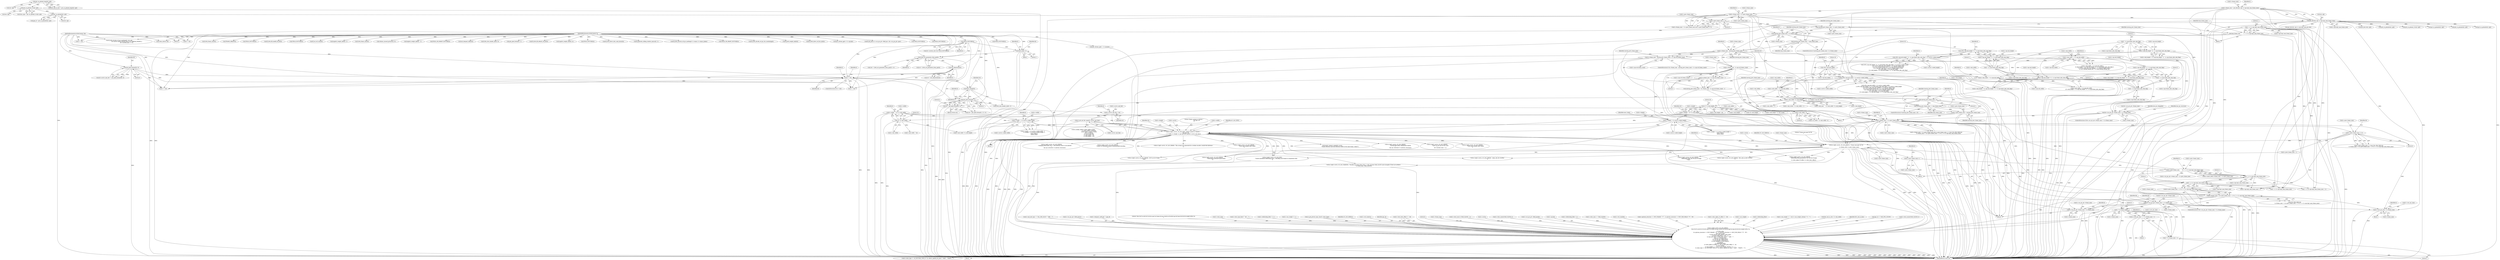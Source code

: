digraph "0_FFmpeg_29ffeef5e73b8f41ff3a3f2242d356759c66f91f@pointer" {
"1001763" [label="(Call,h0->cur_pic_ptr->frame_num != h->frame_num)"];
"1001349" [label="(Call,h0->cur_pic_ptr->frame_num != h->frame_num)"];
"1001240" [label="(Call,h->frame_num - h->sps.ref_frame_count)"];
"1001226" [label="(Call,h->frame_num - unwrap_prev_frame_num)"];
"1001216" [label="(Call,unwrap_prev_frame_num > h->frame_num)"];
"1001200" [label="(Call,unwrap_prev_frame_num = h->prev_frame_num)"];
"1001186" [label="(Call,h->frame_num != h->prev_frame_num)"];
"1000993" [label="(Call,h->frame_num = get_bits(&h->gb, h->sps.log2_max_frame_num))"];
"1000997" [label="(Call,get_bits(&h->gb, h->sps.log2_max_frame_num))"];
"1000300" [label="(Call,get_ue_golomb(&h->gb))"];
"1000230" [label="(Call,get_ue_golomb_31(&h->gb))"];
"1000168" [label="(Call,get_ue_golomb_long(&h->gb))"];
"1001193" [label="(Call,h->prev_frame_num >= 0)"];
"1001221" [label="(Call,unwrap_prev_frame_num -= max_frame_num)"];
"1001206" [label="(Call,max_frame_num         = 1 << h->sps.log2_max_frame_num)"];
"1001208" [label="(Call,1 << h->sps.log2_max_frame_num)"];
"1001225" [label="(Call,(h->frame_num - unwrap_prev_frame_num) > h->sps.ref_frame_count)"];
"1001451" [label="(Call,h->frame_num != h->prev_frame_num)"];
"1001500" [label="(Call,av_log(h->avctx, AV_LOG_DEBUG, \"Frame num gap %d %d\n\",\n                   h->frame_num, h->prev_frame_num))"];
"1000887" [label="(Call,av_log(h->avctx, AV_LOG_INFO, \"Reinit context to %dx%d, \"\n               \"pix_fmt: %s\n\", h->width, h->height, av_get_pix_fmt_name(h->avctx->pix_fmt)))"];
"1000715" [label="(Call,h->width  = 16 * h->mb_width)"];
"1000719" [label="(Call,16 * h->mb_width)"];
"1000699" [label="(Call,h->mb_width * 4)"];
"1000679" [label="(Call,h->mb_width * h->mb_height)"];
"1000649" [label="(Call,h->mb_width  = h->sps.mb_width)"];
"1000610" [label="(Call,h->mb_width  != h->sps.mb_width)"];
"1000398" [label="(Call,h->mb_width  != h->sps.mb_width)"];
"1000541" [label="(Call,16*h->sps.mb_width)"];
"1000658" [label="(Call,h->mb_height = h->sps.mb_height * (2 - h->sps.frame_mbs_only_flag))"];
"1000662" [label="(Call,h->sps.mb_height * (2 - h->sps.frame_mbs_only_flag))"];
"1000623" [label="(Call,h->sps.mb_height * (2 - h->sps.frame_mbs_only_flag))"];
"1000557" [label="(Call,h->sps.mb_height * (2 - h->sps.frame_mbs_only_flag))"];
"1000412" [label="(Call,h->sps.mb_height * (2 - h->sps.frame_mbs_only_flag))"];
"1000418" [label="(Call,2 - h->sps.frame_mbs_only_flag)"];
"1000563" [label="(Call,2 - h->sps.frame_mbs_only_flag)"];
"1000629" [label="(Call,2 - h->sps.frame_mbs_only_flag)"];
"1000668" [label="(Call,2 - h->sps.frame_mbs_only_flag)"];
"1000827" [label="(Call,h->width  != h->avctx->coded_width)"];
"1000540" [label="(Call,16*h->sps.mb_width != h->avctx->coded_width)"];
"1000837" [label="(Call,h->height != h->avctx->coded_height)"];
"1000724" [label="(Call,h->height = 16 * h->mb_height)"];
"1000728" [label="(Call,16 * h->mb_height)"];
"1000554" [label="(Call,16*h->sps.mb_height * (2 - h->sps.frame_mbs_only_flag) != h->avctx->coded_height)"];
"1000555" [label="(Call,16*h->sps.mb_height * (2 - h->sps.frame_mbs_only_flag))"];
"1000899" [label="(Call,av_get_pix_fmt_name(h->avctx->pix_fmt))"];
"1000880" [label="(Call,h->avctx->pix_fmt = ret)"];
"1000872" [label="(Call,ret = get_pixel_format(h, 1))"];
"1000874" [label="(Call,get_pixel_format(h, 1))"];
"1000868" [label="(Call,flush_change(h))"];
"1000851" [label="(Call,h != h0)"];
"1000735" [label="(Call,init_dimensions(h))"];
"1000495" [label="(Call,h264_set_parameter_from_sps(h))"];
"1000186" [label="(Call,field_end(h, 1))"];
"1000183" [label="(Call,FIELD_PICTURE(h))"];
"1000125" [label="(MethodParameterIn,H264Context *h)"];
"1000643" [label="(Call,get_pixel_format(h0, 0))"];
"1000126" [label="(MethodParameterIn,H264Context *h0)"];
"1001469" [label="(Call,h->frame_num != (h->prev_frame_num + 1) % (1 << h->sps.log2_max_frame_num))"];
"1001473" [label="(Call,(h->prev_frame_num + 1) % (1 << h->sps.log2_max_frame_num))"];
"1001459" [label="(Call,h->prev_frame_num >= 0)"];
"1001479" [label="(Call,1 << h->sps.log2_max_frame_num)"];
"1001556" [label="(Call,1 << h->sps.log2_max_frame_num)"];
"1001257" [label="(Call,h->prev_frame_num = unwrap_prev_frame_num)"];
"1001254" [label="(Call,unwrap_prev_frame_num += max_frame_num)"];
"1001251" [label="(Call,unwrap_prev_frame_num < 0)"];
"1001237" [label="(Call,unwrap_prev_frame_num = (h->frame_num - h->sps.ref_frame_count) - 1)"];
"1001239" [label="(Call,(h->frame_num - h->sps.ref_frame_count) - 1)"];
"1001552" [label="(Call,h->prev_frame_num        %= 1 << h->sps.log2_max_frame_num)"];
"1001548" [label="(Call,h->prev_frame_num++)"];
"1001964" [label="(Call,h->cur_pic_ptr->frame_num = h->frame_num)"];
"1002072" [label="(Call,h->curr_pic_num = h->frame_num)"];
"1002097" [label="(Call,2 * h->frame_num)"];
"1002092" [label="(Call,h->curr_pic_num = 2 * h->frame_num + 1)"];
"1002096" [label="(Call,2 * h->frame_num + 1)"];
"1003314" [label="(Call,av_log(h->avctx, AV_LOG_DEBUG,\n               \"slice:%d %s mb:%d %c%s%s pps:%u frame:%d poc:%d/%d ref:%d/%d qp:%d loop:%d:%d:%d weight:%d%s %s\n\",\n               h->slice_num,\n               (h->picture_structure == PICT_FRAME ? \"F\" : h->picture_structure == PICT_TOP_FIELD ? \"T\" : \"B\"),\n               first_mb_in_slice,\n               av_get_picture_type_char(h->slice_type),\n               h->slice_type_fixed ? \" fix\" : \"\",\n               h->nal_unit_type == NAL_IDR_SLICE ? \" IDR\" : \"\",\n               pps_id, h->frame_num,\n               h->cur_pic_ptr->field_poc[0],\n               h->cur_pic_ptr->field_poc[1],\n               h->ref_count[0], h->ref_count[1],\n               h->qscale,\n               h->deblocking_filter,\n               h->slice_alpha_c0_offset / 2 - 26, h->slice_beta_offset / 2 - 26,\n               h->use_weight,\n               h->use_weight == 1 && h->use_weight_chroma ? \"c\" : \"\",\n               h->slice_type == AV_PICTURE_TYPE_B ? (h->direct_spatial_mv_pred ? \"SPAT\" : \"TEMP\") : \"\"))"];
"1001677" [label="(Call,h->mb_width  * 16)"];
"1000997" [label="(Call,get_bits(&h->gb, h->sps.log2_max_frame_num))"];
"1000827" [label="(Call,h->width  != h->avctx->coded_width)"];
"1002411" [label="(Call,ff_h264_decode_ref_pic_marking(h0, &h->gb,\n                                             !(h->avctx->active_thread_type & FF_THREAD_FRAME) ||\n                                             h0->current_slice == 0))"];
"1000900" [label="(Call,h->avctx->pix_fmt)"];
"1000660" [label="(Identifier,h)"];
"1000554" [label="(Call,16*h->sps.mb_height * (2 - h->sps.frame_mbs_only_flag) != h->avctx->coded_height)"];
"1000725" [label="(Call,h->height)"];
"1001769" [label="(Call,h->frame_num)"];
"1000929" [label="(Call,h != h0)"];
"1001451" [label="(Call,h->frame_num != h->prev_frame_num)"];
"1001385" [label="(Identifier,last_pic_structure)"];
"1001241" [label="(Call,h->frame_num)"];
"1002968" [label="(Call,h->slice_num&(MAX_SLICES-1))"];
"1001210" [label="(Call,h->sps.log2_max_frame_num)"];
"1000851" [label="(Call,h != h0)"];
"1000831" [label="(Call,h->avctx->coded_width)"];
"1002092" [label="(Call,h->curr_pic_num = 2 * h->frame_num + 1)"];
"1001249" [label="(Literal,1)"];
"1000408" [label="(Call,h->mb_height != h->sps.mb_height * (2 - h->sps.frame_mbs_only_flag))"];
"1000729" [label="(Literal,16)"];
"1003349" [label="(Call,h->nal_unit_type == NAL_IDR_SLICE ? \" IDR\" : \"\")"];
"1000169" [label="(Call,&h->gb)"];
"1003368" [label="(Call,h->cur_pic_ptr->field_poc[1])"];
"1000191" [label="(Identifier,h0)"];
"1000579" [label="(Identifier,h)"];
"1002072" [label="(Call,h->curr_pic_num = h->frame_num)"];
"1001259" [label="(Identifier,h)"];
"1001548" [label="(Call,h->prev_frame_num++)"];
"1000572" [label="(Identifier,h)"];
"1001257" [label="(Call,h->prev_frame_num = unwrap_prev_frame_num)"];
"1001700" [label="(Call,h->short_ref[0]->frame_num = h->prev_frame_num)"];
"1000887" [label="(Call,av_log(h->avctx, AV_LOG_INFO, \"Reinit context to %dx%d, \"\n               \"pix_fmt: %s\n\", h->width, h->height, av_get_pix_fmt_name(h->avctx->pix_fmt)))"];
"1000619" [label="(Call,h->mb_height != h->sps.mb_height * (2 - h->sps.frame_mbs_only_flag))"];
"1000184" [label="(Identifier,h)"];
"1001350" [label="(Call,h0->cur_pic_ptr->frame_num)"];
"1000570" [label="(Call,h->avctx->coded_height)"];
"1000719" [label="(Call,16 * h->mb_width)"];
"1001209" [label="(Literal,1)"];
"1000540" [label="(Call,16*h->sps.mb_width != h->avctx->coded_width)"];
"1000881" [label="(Call,h->avctx->pix_fmt)"];
"1000857" [label="(Identifier,h)"];
"1000187" [label="(Identifier,h)"];
"1000899" [label="(Call,av_get_pix_fmt_name(h->avctx->pix_fmt))"];
"1001809" [label="(Call,FIELD_PICTURE(h))"];
"1000611" [label="(Call,h->mb_width)"];
"1001194" [label="(Call,h->prev_frame_num)"];
"1000679" [label="(Call,h->mb_width * h->mb_height)"];
"1000869" [label="(Identifier,h)"];
"1000496" [label="(Identifier,h)"];
"1001540" [label="(Call,h264_frame_start(h))"];
"1000877" [label="(Literal,0)"];
"1002984" [label="(Call,av_log(h->avctx, AV_LOG_WARNING, \"Possibly too many slices (%d >= %d), increase MAX_SLICES and recompile if there are artifacts\n\", h->slice_num, MAX_SLICES))"];
"1001236" [label="(Block,)"];
"1001976" [label="(Identifier,h)"];
"1001762" [label="(ControlStructure,if (h0->cur_pic_ptr->frame_num != h->frame_num))"];
"1001256" [label="(Identifier,max_frame_num)"];
"1000550" [label="(Identifier,h)"];
"1002446" [label="(Call,FRAME_MBAFF(h))"];
"1001459" [label="(Call,h->prev_frame_num >= 0)"];
"1001195" [label="(Identifier,h)"];
"1000188" [label="(Literal,1)"];
"1001202" [label="(Call,h->prev_frame_num)"];
"1000700" [label="(Call,h->mb_width)"];
"1002502" [label="(Call,get_ue_golomb_31(&h->gb))"];
"1002538" [label="(Call,get_se_golomb(&h->gb))"];
"1001258" [label="(Call,h->prev_frame_num)"];
"1001253" [label="(Literal,0)"];
"1000418" [label="(Call,2 - h->sps.frame_mbs_only_flag)"];
"1001062" [label="(Call,av_log(h->avctx, AV_LOG_ERROR, \"This stream was generated by a broken encoder, invalid 8x8 inference\n\"))"];
"1000543" [label="(Call,h->sps.mb_width)"];
"1000541" [label="(Call,16*h->sps.mb_width)"];
"1000675" [label="(Call,h->mb_num    = h->mb_width * h->mb_height)"];
"1000980" [label="(Call,h->dequant_coeff_pps != pps_id)"];
"1000837" [label="(Call,h->height != h->avctx->coded_height)"];
"1002512" [label="(Call,av_log(h->avctx, AV_LOG_ERROR, \"cabac_init_idc overflow\n\"))"];
"1002093" [label="(Call,h->curr_pic_num)"];
"1000420" [label="(Call,h->sps.frame_mbs_only_flag)"];
"1001814" [label="(Call,FIELD_PICTURE(h))"];
"1000699" [label="(Call,h->mb_width * 4)"];
"1000868" [label="(Call,flush_change(h))"];
"1000557" [label="(Call,h->sps.mb_height * (2 - h->sps.frame_mbs_only_flag))"];
"1000735" [label="(Call,init_dimensions(h))"];
"1002076" [label="(Call,h->frame_num)"];
"1000680" [label="(Call,h->mb_width)"];
"1000836" [label="(Call,h->height != h->avctx->coded_height  ||\n         must_reinit ||\n         needs_reinit)"];
"1000889" [label="(Identifier,h)"];
"1000908" [label="(Identifier,ret)"];
"1001923" [label="(Call,clone_slice(h, h0))"];
"1002844" [label="(Call,h != h0)"];
"1002105" [label="(Identifier,h)"];
"1000650" [label="(Call,h->mb_width)"];
"1002449" [label="(Call,ff_h264_fill_mbaff_ref_list(h))"];
"1001226" [label="(Call,h->frame_num - unwrap_prev_frame_num)"];
"1000629" [label="(Call,2 - h->sps.frame_mbs_only_flag)"];
"1001486" [label="(Block,)"];
"1001758" [label="(Call,FIELD_PICTURE(h))"];
"1000495" [label="(Call,h264_set_parameter_from_sps(h))"];
"1001469" [label="(Call,h->frame_num != (h->prev_frame_num + 1) % (1 << h->sps.log2_max_frame_num))"];
"1000847" [label="(Identifier,must_reinit)"];
"1001208" [label="(Call,1 << h->sps.log2_max_frame_num)"];
"1002195" [label="(Call,get_se_golomb(&h->gb))"];
"1000695" [label="(Call,h->b_stride = h->mb_width * 4)"];
"1000542" [label="(Literal,16)"];
"1001452" [label="(Call,h->frame_num)"];
"1000662" [label="(Call,h->sps.mb_height * (2 - h->sps.frame_mbs_only_flag))"];
"1002255" [label="(Call,ff_set_ref_count(h))"];
"1000850" [label="(ControlStructure,if (h != h0))"];
"1001563" [label="(Call,h->cur_pic_ptr->frame_num = h->prev_frame_num)"];
"1001763" [label="(Call,h0->cur_pic_ptr->frame_num != h->frame_num)"];
"1001222" [label="(Identifier,unwrap_prev_frame_num)"];
"1001261" [label="(Identifier,unwrap_prev_frame_num)"];
"1002658" [label="(Call,av_log(h->avctx, AV_LOG_ERROR,\n                   \"deblocking_filter_idc %u out of range\n\", tmp))"];
"1002102" [label="(Literal,1)"];
"1000683" [label="(Call,h->mb_height)"];
"1001777" [label="(Identifier,h0)"];
"1002091" [label="(Block,)"];
"1000301" [label="(Call,&h->gb)"];
"1000398" [label="(Call,h->mb_width  != h->sps.mb_width)"];
"1001231" [label="(Call,h->sps.ref_frame_count)"];
"1003319" [label="(Literal,\"slice:%d %s mb:%d %c%s%s pps:%u frame:%d poc:%d/%d ref:%d/%d qp:%d loop:%d:%d:%d weight:%d%s %s\n\")"];
"1001252" [label="(Identifier,unwrap_prev_frame_num)"];
"1002469" [label="(Call,implicit_weight_table(h, 1))"];
"1000397" [label="(Call,h->mb_width  != h->sps.mb_width ||\n            h->mb_height != h->sps.mb_height * (2 - h->sps.frame_mbs_only_flag) ||\n            h->avctx->bits_per_raw_sample != h->sps.bit_depth_luma ||\n            h->cur_chroma_format_idc != h->sps.chroma_format_idc)"];
"1001558" [label="(Call,h->sps.log2_max_frame_num)"];
"1001458" [label="(Call,h->prev_frame_num >= 0 && !h0->first_field &&\n               h->frame_num != (h->prev_frame_num + 1) % (1 << h->sps.log2_max_frame_num))"];
"1001501" [label="(Call,h->avctx)"];
"1000878" [label="(Return,return ret;)"];
"1000914" [label="(Call,av_log(h->avctx, AV_LOG_ERROR,\n                   \"h264_slice_header_init() failed\n\"))"];
"1000852" [label="(Identifier,h)"];
"1002122" [label="(Call,get_ue_golomb(&h->gb))"];
"1001481" [label="(Call,h->sps.log2_max_frame_num)"];
"1001250" [label="(ControlStructure,if (unwrap_prev_frame_num < 0))"];
"1000402" [label="(Call,h->sps.mb_width)"];
"1000668" [label="(Call,2 - h->sps.frame_mbs_only_flag)"];
"1000399" [label="(Call,h->mb_width)"];
"1000230" [label="(Call,get_ue_golomb_31(&h->gb))"];
"1001185" [label="(Call,h->frame_num != h->prev_frame_num && h->prev_frame_num >= 0)"];
"1001227" [label="(Call,h->frame_num)"];
"1001504" [label="(Identifier,AV_LOG_DEBUG)"];
"1000623" [label="(Call,h->sps.mb_height * (2 - h->sps.frame_mbs_only_flag))"];
"1003320" [label="(Call,h->slice_num)"];
"1000643" [label="(Call,get_pixel_format(h0, 0))"];
"1001432" [label="(Call,avpriv_request_sample(h->avctx,\n                                              \"Found reference and non-reference fields in the same frame, which\"))"];
"1000896" [label="(Call,h->height)"];
"1003343" [label="(Call,h->slice_type_fixed ? \" fix\" : \"\")"];
"1001473" [label="(Call,(h->prev_frame_num + 1) % (1 << h->sps.log2_max_frame_num))"];
"1000888" [label="(Call,h->avctx)"];
"1001822" [label="(Call,h264_frame_start(h))"];
"1001233" [label="(Identifier,h)"];
"1001244" [label="(Call,h->sps.ref_frame_count)"];
"1001461" [label="(Identifier,h)"];
"1000730" [label="(Call,h->mb_height)"];
"1001237" [label="(Call,unwrap_prev_frame_num = (h->frame_num - h->sps.ref_frame_count) - 1)"];
"1000728" [label="(Call,16 * h->mb_height)"];
"1000734" [label="(Identifier,ret)"];
"1001835" [label="(Call,release_unused_pictures(h, 0))"];
"1000166" [label="(Call,first_mb_in_slice = get_ue_golomb_long(&h->gb))"];
"1001200" [label="(Call,unwrap_prev_frame_num = h->prev_frame_num)"];
"1001198" [label="(Block,)"];
"1002794" [label="(Call,h->deblocking_filter == 1)"];
"1002369" [label="(Call,implicit_weight_table(h, -1))"];
"1000186" [label="(Call,field_end(h, 1))"];
"1001978" [label="(Call,h->mb_width * h->mb_height)"];
"1003410" [label="(Call,h->use_weight == 1)"];
"1000715" [label="(Call,h->width  = 16 * h->mb_width)"];
"1001455" [label="(Call,h->prev_frame_num)"];
"1000563" [label="(Call,2 - h->sps.frame_mbs_only_flag)"];
"1001557" [label="(Literal,1)"];
"1000994" [label="(Call,h->frame_num)"];
"1001505" [label="(Literal,\"Frame num gap %d %d\n\")"];
"1000828" [label="(Call,h->width)"];
"1000419" [label="(Literal,2)"];
"1001965" [label="(Call,h->cur_pic_ptr->frame_num)"];
"1003339" [label="(Call,av_get_picture_type_char(h->slice_type))"];
"1000564" [label="(Literal,2)"];
"1000183" [label="(Call,FIELD_PICTURE(h))"];
"1002096" [label="(Call,2 * h->frame_num + 1)"];
"1000720" [label="(Literal,16)"];
"1001255" [label="(Identifier,unwrap_prev_frame_num)"];
"1000849" [label="(Block,)"];
"1000690" [label="(Call,h->mb_width + 1)"];
"1000621" [label="(Identifier,h)"];
"1001251" [label="(Call,unwrap_prev_frame_num < 0)"];
"1000492" [label="(Call,(ret = h264_set_parameter_from_sps(h)) < 0)"];
"1003318" [label="(Identifier,AV_LOG_DEBUG)"];
"1002109" [label="(Call,h->sps.log2_max_frame_num + 1)"];
"1002036" [label="(Call,FIELD_OR_MBAFF_PICTURE(h))"];
"1000873" [label="(Identifier,ret)"];
"1000663" [label="(Call,h->sps.mb_height)"];
"1000624" [label="(Call,h->sps.mb_height)"];
"1001506" [label="(Call,h->frame_num)"];
"1001221" [label="(Call,unwrap_prev_frame_num -= max_frame_num)"];
"1000991" [label="(Call,init_dequant_tables(h))"];
"1001240" [label="(Call,h->frame_num - h->sps.ref_frame_count)"];
"1000962" [label="(Call,h264_slice_header_init(h, 0))"];
"1002073" [label="(Call,h->curr_pic_num)"];
"1000876" [label="(Literal,1)"];
"1001467" [label="(Identifier,h0)"];
"1003380" [label="(Call,h->ref_count[1])"];
"1003435" [label="(MethodReturn,static int)"];
"1001850" [label="(Call,i<h->mb_height)"];
"1000724" [label="(Call,h->height = 16 * h->mb_height)"];
"1001355" [label="(Call,h->frame_num)"];
"1002590" [label="(Call,get_chroma_qp(h, 1, h->qscale))"];
"1001479" [label="(Call,1 << h->sps.log2_max_frame_num)"];
"1000653" [label="(Call,h->sps.mb_width)"];
"1000631" [label="(Call,h->sps.frame_mbs_only_flag)"];
"1001516" [label="(Identifier,h)"];
"1003357" [label="(Identifier,pps_id)"];
"1000127" [label="(Block,)"];
"1000413" [label="(Call,h->sps.mb_height)"];
"1000670" [label="(Call,h->sps.frame_mbs_only_flag)"];
"1001362" [label="(Identifier,last_pic_droppable)"];
"1000539" [label="(Call,16*h->sps.mb_width != h->avctx->coded_width\n                     || 16*h->sps.mb_height * (2 - h->sps.frame_mbs_only_flag) != h->avctx->coded_height\n                     || h->avctx->bits_per_raw_sample != h->sps.bit_depth_luma\n                     || h->cur_chroma_format_idc != h->sps.chroma_format_idc\n                     || av_cmp_q(h->sps.sar, h->avctx->sample_aspect_ratio)\n                     || h->mb_width  != h->sps.mb_width\n                     || h->mb_height != h->sps.mb_height * (2 - h->sps.frame_mbs_only_flag))"];
"1003398" [label="(Call,h->slice_beta_offset / 2 - 26)"];
"1000736" [label="(Identifier,h)"];
"1000892" [label="(Literal,\"Reinit context to %dx%d, \"\n               \"pix_fmt: %s\n\")"];
"1001216" [label="(Call,unwrap_prev_frame_num > h->frame_num)"];
"1000945" [label="(Call,get_pixel_format(h, 1))"];
"1003434" [label="(Literal,0)"];
"1001201" [label="(Identifier,unwrap_prev_frame_num)"];
"1000677" [label="(Identifier,h)"];
"1002097" [label="(Call,2 * h->frame_num)"];
"1000669" [label="(Literal,2)"];
"1001450" [label="(Call,h->frame_num != h->prev_frame_num && h->prev_frame_num >= 0 && !h0->first_field &&\n               h->frame_num != (h->prev_frame_num + 1) % (1 << h->sps.log2_max_frame_num))"];
"1000886" [label="(Identifier,ret)"];
"1001207" [label="(Identifier,max_frame_num)"];
"1000893" [label="(Call,h->width)"];
"1001474" [label="(Call,h->prev_frame_num + 1)"];
"1001800" [label="(Identifier,h0)"];
"1003358" [label="(Call,h->frame_num)"];
"1003313" [label="(Block,)"];
"1000644" [label="(Identifier,h0)"];
"1001225" [label="(Call,(h->frame_num - unwrap_prev_frame_num) > h->sps.ref_frame_count)"];
"1002558" [label="(Call,av_log(h->avctx, AV_LOG_ERROR, \"QP %u out of range\n\", tmp))"];
"1001764" [label="(Call,h0->cur_pic_ptr->frame_num)"];
"1000185" [label="(Block,)"];
"1001009" [label="(Identifier,h)"];
"1000880" [label="(Call,h->avctx->pix_fmt = ret)"];
"1001552" [label="(Call,h->prev_frame_num        %= 1 << h->sps.log2_max_frame_num)"];
"1001348" [label="(ControlStructure,if (h0->cur_pic_ptr->frame_num != h->frame_num))"];
"1001470" [label="(Call,h->frame_num)"];
"1003013" [label="(Call,h->slice_num & (MAX_SLICES - 1))"];
"1000872" [label="(Call,ret = get_pixel_format(h, 1))"];
"1001553" [label="(Call,h->prev_frame_num)"];
"1001254" [label="(Call,unwrap_prev_frame_num += max_frame_num)"];
"1000231" [label="(Call,&h->gb)"];
"1000228" [label="(Call,slice_type = get_ue_golomb_31(&h->gb))"];
"1002292" [label="(Call,ff_h264_fill_default_ref_list(h))"];
"1003315" [label="(Call,h->avctx)"];
"1002071" [label="(Block,)"];
"1002951" [label="(Call,h->slice_num&(MAX_SLICES-1))"];
"1000410" [label="(Identifier,h)"];
"1000556" [label="(Literal,16)"];
"1001186" [label="(Call,h->frame_num != h->prev_frame_num)"];
"1001402" [label="(Call,av_log(h->avctx, AV_LOG_ERROR,\n                               \"Invalid field mode combination %d/%d\n\",\n                               last_pic_structure, h->picture_structure))"];
"1002466" [label="(Call,implicit_weight_table(h, 0))"];
"1000853" [label="(Identifier,h0)"];
"1003314" [label="(Call,av_log(h->avctx, AV_LOG_DEBUG,\n               \"slice:%d %s mb:%d %c%s%s pps:%u frame:%d poc:%d/%d ref:%d/%d qp:%d loop:%d:%d:%d weight:%d%s %s\n\",\n               h->slice_num,\n               (h->picture_structure == PICT_FRAME ? \"F\" : h->picture_structure == PICT_TOP_FIELD ? \"T\" : \"B\"),\n               first_mb_in_slice,\n               av_get_picture_type_char(h->slice_type),\n               h->slice_type_fixed ? \" fix\" : \"\",\n               h->nal_unit_type == NAL_IDR_SLICE ? \" IDR\" : \"\",\n               pps_id, h->frame_num,\n               h->cur_pic_ptr->field_poc[0],\n               h->cur_pic_ptr->field_poc[1],\n               h->ref_count[0], h->ref_count[1],\n               h->qscale,\n               h->deblocking_filter,\n               h->slice_alpha_c0_offset / 2 - 26, h->slice_beta_offset / 2 - 26,\n               h->use_weight,\n               h->use_weight == 1 && h->use_weight_chroma ? \"c\" : \"\",\n               h->slice_type == AV_PICTURE_TYPE_B ? (h->direct_spatial_mv_pred ? \"SPAT\" : \"TEMP\") : \"\"))"];
"1000645" [label="(Literal,0)"];
"1000891" [label="(Identifier,AV_LOG_INFO)"];
"1003361" [label="(Call,h->cur_pic_ptr->field_poc[0])"];
"1003385" [label="(Call,h->qscale)"];
"1002814" [label="(Call,h->deblocking_filter = 2)"];
"1001228" [label="(Identifier,h)"];
"1002978" [label="(Call,h->slice_num >= MAX_SLICES)"];
"1001839" [label="(Call,FIELD_PICTURE(h))"];
"1001218" [label="(Call,h->frame_num)"];
"1000565" [label="(Call,h->sps.frame_mbs_only_flag)"];
"1003420" [label="(Call,h->slice_type == AV_PICTURE_TYPE_B ? (h->direct_spatial_mv_pred ? \"SPAT\" : \"TEMP\") : \"\")"];
"1001349" [label="(Call,h0->cur_pic_ptr->frame_num != h->frame_num)"];
"1003375" [label="(Call,h->ref_count[0])"];
"1000649" [label="(Call,h->mb_width  = h->sps.mb_width)"];
"1000874" [label="(Call,get_pixel_format(h, 1))"];
"1000558" [label="(Call,h->sps.mb_height)"];
"1002848" [label="(Call,av_log(h->avctx, AV_LOG_ERROR,\n                       \"Deblocking switched inside frame.\n\"))"];
"1002483" [label="(Call,ff_h264_direct_dist_scale_factor(h))"];
"1000998" [label="(Call,&h->gb)"];
"1000610" [label="(Call,h->mb_width  != h->sps.mb_width)"];
"1001464" [label="(Call,!h0->first_field &&\n               h->frame_num != (h->prev_frame_num + 1) % (1 << h->sps.log2_max_frame_num))"];
"1001217" [label="(Identifier,unwrap_prev_frame_num)"];
"1003323" [label="(Call,h->picture_structure == PICT_FRAME ? \"F\" : h->picture_structure == PICT_TOP_FIELD ? \"T\" : \"B\")"];
"1000871" [label="(Call,(ret = get_pixel_format(h, 1)) < 0)"];
"1000609" [label="(Call,h->mb_width  != h->sps.mb_width\n                     || h->mb_height != h->sps.mb_height * (2 - h->sps.frame_mbs_only_flag))"];
"1000875" [label="(Identifier,h)"];
"1001592" [label="(Call,ff_generate_sliding_window_mmcos(h, 1))"];
"1001611" [label="(Call,ff_h264_execute_ref_pic_marking(h, h->mmco, h->mmco_index))"];
"1001896" [label="(Call,h->mb_height * h->mb_stride)"];
"1000125" [label="(MethodParameterIn,H264Context *h)"];
"1000179" [label="(Call,h0->current_slice && FIELD_PICTURE(h))"];
"1000659" [label="(Call,h->mb_height)"];
"1001990" [label="(Call,FIELD_OR_MBAFF_PICTURE(h))"];
"1000298" [label="(Call,pps_id = get_ue_golomb(&h->gb))"];
"1002303" [label="(Call,ff_h264_decode_ref_pic_list_reordering(h))"];
"1001238" [label="(Identifier,unwrap_prev_frame_num)"];
"1001190" [label="(Call,h->prev_frame_num)"];
"1000977" [label="(Call,h == h0)"];
"1001193" [label="(Call,h->prev_frame_num >= 0)"];
"1000841" [label="(Call,h->avctx->coded_height)"];
"1000993" [label="(Call,h->frame_num = get_bits(&h->gb, h->sps.log2_max_frame_num))"];
"1000614" [label="(Call,h->sps.mb_width)"];
"1001480" [label="(Literal,1)"];
"1001970" [label="(Call,h->frame_num)"];
"1000637" [label="(Call,h0->avctx->pix_fmt != get_pixel_format(h0, 0))"];
"1003391" [label="(Call,h->slice_alpha_c0_offset / 2 - 26)"];
"1001169" [label="(Call,av_log(h->avctx, AV_LOG_ERROR,\n                   \"unset cur_pic_ptr on %d. slice\n\",\n                   h0->current_slice + 1))"];
"1001463" [label="(Literal,0)"];
"1002001" [label="(Call,av_log(h->avctx, AV_LOG_ERROR, \"first_mb_in_slice overflow\n\"))"];
"1002832" [label="(Call,av_log(h->avctx, AV_LOG_INFO,\n                       \"Cannot parallelize deblocking type 1, decoding such frames in sequential order\n\"))"];
"1001554" [label="(Identifier,h)"];
"1001223" [label="(Identifier,max_frame_num)"];
"1001002" [label="(Call,h->sps.log2_max_frame_num)"];
"1001206" [label="(Call,max_frame_num         = 1 << h->sps.log2_max_frame_num)"];
"1001549" [label="(Call,h->prev_frame_num)"];
"1000493" [label="(Call,ret = h264_set_parameter_from_sps(h))"];
"1002351" [label="(Call,ff_pred_weight_table(h))"];
"1000967" [label="(Call,av_log(h->avctx, AV_LOG_ERROR,\n                   \"h264_slice_header_init() failed\n\"))"];
"1001500" [label="(Call,av_log(h->avctx, AV_LOG_DEBUG, \"Frame num gap %d %d\n\",\n                   h->frame_num, h->prev_frame_num))"];
"1001917" [label="(Call,h != h0)"];
"1002485" [label="(Call,ff_h264_direct_ref_list_init(h))"];
"1000909" [label="(Call,h264_slice_header_init(h, 1))"];
"1000658" [label="(Call,h->mb_height = h->sps.mb_height * (2 - h->sps.frame_mbs_only_flag))"];
"1000630" [label="(Literal,2)"];
"1001140" [label="(Call,av_log(h->avctx, AV_LOG_ERROR,\n                   \"Changing field mode (%d -> %d) between slices is not allowed\n\",\n                   last_pic_structure, h->picture_structure))"];
"1002099" [label="(Call,h->frame_num)"];
"1002723" [label="(Call,av_log(h->avctx, AV_LOG_ERROR,\n                       \"deblocking filter parameters %d %d out of range\n\",\n                       h->slice_alpha_c0_offset, h->slice_beta_offset))"];
"1000826" [label="(Call,h->width  != h->avctx->coded_width   ||\n         h->height != h->avctx->coded_height  ||\n         must_reinit ||\n         needs_reinit)"];
"1003405" [label="(Call,h->use_weight)"];
"1001964" [label="(Call,h->cur_pic_ptr->frame_num = h->frame_num)"];
"1002578" [label="(Call,get_chroma_qp(h, 0, h->qscale))"];
"1000686" [label="(Call,h->mb_stride = h->mb_width + 1)"];
"1001264" [label="(Identifier,h0)"];
"1000839" [label="(Identifier,h)"];
"1000716" [label="(Call,h->width)"];
"1003388" [label="(Call,h->deblocking_filter)"];
"1000412" [label="(Call,h->sps.mb_height * (2 - h->sps.frame_mbs_only_flag))"];
"1001239" [label="(Call,(h->frame_num - h->sps.ref_frame_count) - 1)"];
"1001509" [label="(Call,h->prev_frame_num)"];
"1003408" [label="(Call,h->use_weight == 1 && h->use_weight_chroma ? \"c\" : \"\")"];
"1001197" [label="(Literal,0)"];
"1002140" [label="(Call,get_bits(&h->gb, h->sps.log2_max_poc_lsb))"];
"1001556" [label="(Call,1 << h->sps.log2_max_frame_num)"];
"1000733" [label="(Call,ret = init_dimensions(h))"];
"1000300" [label="(Call,get_ue_golomb(&h->gb))"];
"1000548" [label="(Call,h->avctx->coded_width)"];
"1001073" [label="(Call,get_bits1(&h->gb))"];
"1002083" [label="(Call,1 << h->sps.log2_max_frame_num)"];
"1001215" [label="(ControlStructure,if (unwrap_prev_frame_num > h->frame_num))"];
"1000721" [label="(Call,h->mb_width)"];
"1002225" [label="(Call,ff_init_poc(h, h->cur_pic_ptr->field_poc, &h->cur_pic_ptr->poc))"];
"1001741" [label="(Call,FIELD_PICTURE(h))"];
"1000555" [label="(Call,16*h->sps.mb_height * (2 - h->sps.frame_mbs_only_flag))"];
"1000553" [label="(Call,16*h->sps.mb_height * (2 - h->sps.frame_mbs_only_flag) != h->avctx->coded_height\n                     || h->avctx->bits_per_raw_sample != h->sps.bit_depth_luma\n                     || h->cur_chroma_format_idc != h->sps.chroma_format_idc\n                     || av_cmp_q(h->sps.sar, h->avctx->sample_aspect_ratio)\n                     || h->mb_width  != h->sps.mb_width\n                     || h->mb_height != h->sps.mb_height * (2 - h->sps.frame_mbs_only_flag))"];
"1001641" [label="(Call,av_image_copy(h->short_ref[0]->f.data,\n                                  h->short_ref[0]->f.linesize,\n                                  (const uint8_t **)prev->f.data,\n                                  prev->f.linesize,\n                                  h->avctx->pix_fmt,\n                                  h->mb_width  * 16,\n                                  h->mb_height * 16))"];
"1000838" [label="(Call,h->height)"];
"1001319" [label="(Call,FIELD_PICTURE(h))"];
"1002107" [label="(Call,1 << (h->sps.log2_max_frame_num + 1))"];
"1001460" [label="(Call,h->prev_frame_num)"];
"1002081" [label="(Identifier,h)"];
"1000933" [label="(Call,av_log(h->avctx, AV_LOG_ERROR,\n                   \"Cannot (re-)initialize context during parallel decoding.\n\"))"];
"1000703" [label="(Literal,4)"];
"1001187" [label="(Call,h->frame_num)"];
"1001682" [label="(Call,h->mb_height * 16)"];
"1002248" [label="(Call,get_ue_golomb(&h->gb))"];
"1001224" [label="(ControlStructure,if ((h->frame_num - unwrap_prev_frame_num) > h->sps.ref_frame_count))"];
"1001566" [label="(Identifier,h)"];
"1002031" [label="(Call,first_mb_in_slice / h->mb_width)"];
"1001230" [label="(Identifier,unwrap_prev_frame_num)"];
"1000126" [label="(MethodParameterIn,H264Context *h0)"];
"1000168" [label="(Call,get_ue_golomb_long(&h->gb))"];
"1003338" [label="(Identifier,first_mb_in_slice)"];
"1000726" [label="(Identifier,h)"];
"1000306" [label="(Call,pps_id >= MAX_PPS_COUNT)"];
"1002098" [label="(Literal,2)"];
"1001763" -> "1001762"  [label="AST: "];
"1001763" -> "1001769"  [label="CFG: "];
"1001764" -> "1001763"  [label="AST: "];
"1001769" -> "1001763"  [label="AST: "];
"1001777" -> "1001763"  [label="CFG: "];
"1001800" -> "1001763"  [label="CFG: "];
"1001763" -> "1003435"  [label="DDG: "];
"1001763" -> "1003435"  [label="DDG: "];
"1001763" -> "1003435"  [label="DDG: "];
"1001349" -> "1001763"  [label="DDG: "];
"1001451" -> "1001763"  [label="DDG: "];
"1001469" -> "1001763"  [label="DDG: "];
"1001763" -> "1001964"  [label="DDG: "];
"1001763" -> "1002072"  [label="DDG: "];
"1001763" -> "1002097"  [label="DDG: "];
"1001763" -> "1003314"  [label="DDG: "];
"1001349" -> "1001348"  [label="AST: "];
"1001349" -> "1001355"  [label="CFG: "];
"1001350" -> "1001349"  [label="AST: "];
"1001355" -> "1001349"  [label="AST: "];
"1001362" -> "1001349"  [label="CFG: "];
"1001385" -> "1001349"  [label="CFG: "];
"1001349" -> "1003435"  [label="DDG: "];
"1001349" -> "1003435"  [label="DDG: "];
"1001349" -> "1003435"  [label="DDG: "];
"1001240" -> "1001349"  [label="DDG: "];
"1001226" -> "1001349"  [label="DDG: "];
"1001186" -> "1001349"  [label="DDG: "];
"1001349" -> "1001451"  [label="DDG: "];
"1001240" -> "1001239"  [label="AST: "];
"1001240" -> "1001244"  [label="CFG: "];
"1001241" -> "1001240"  [label="AST: "];
"1001244" -> "1001240"  [label="AST: "];
"1001249" -> "1001240"  [label="CFG: "];
"1001240" -> "1003435"  [label="DDG: "];
"1001240" -> "1001239"  [label="DDG: "];
"1001240" -> "1001239"  [label="DDG: "];
"1001226" -> "1001240"  [label="DDG: "];
"1001225" -> "1001240"  [label="DDG: "];
"1001240" -> "1001451"  [label="DDG: "];
"1001226" -> "1001225"  [label="AST: "];
"1001226" -> "1001230"  [label="CFG: "];
"1001227" -> "1001226"  [label="AST: "];
"1001230" -> "1001226"  [label="AST: "];
"1001233" -> "1001226"  [label="CFG: "];
"1001226" -> "1003435"  [label="DDG: "];
"1001226" -> "1001225"  [label="DDG: "];
"1001226" -> "1001225"  [label="DDG: "];
"1001216" -> "1001226"  [label="DDG: "];
"1001216" -> "1001226"  [label="DDG: "];
"1001221" -> "1001226"  [label="DDG: "];
"1001226" -> "1001451"  [label="DDG: "];
"1001216" -> "1001215"  [label="AST: "];
"1001216" -> "1001218"  [label="CFG: "];
"1001217" -> "1001216"  [label="AST: "];
"1001218" -> "1001216"  [label="AST: "];
"1001222" -> "1001216"  [label="CFG: "];
"1001228" -> "1001216"  [label="CFG: "];
"1001216" -> "1003435"  [label="DDG: "];
"1001200" -> "1001216"  [label="DDG: "];
"1001186" -> "1001216"  [label="DDG: "];
"1001216" -> "1001221"  [label="DDG: "];
"1001200" -> "1001198"  [label="AST: "];
"1001200" -> "1001202"  [label="CFG: "];
"1001201" -> "1001200"  [label="AST: "];
"1001202" -> "1001200"  [label="AST: "];
"1001207" -> "1001200"  [label="CFG: "];
"1001200" -> "1003435"  [label="DDG: "];
"1001186" -> "1001200"  [label="DDG: "];
"1001193" -> "1001200"  [label="DDG: "];
"1001186" -> "1001185"  [label="AST: "];
"1001186" -> "1001190"  [label="CFG: "];
"1001187" -> "1001186"  [label="AST: "];
"1001190" -> "1001186"  [label="AST: "];
"1001195" -> "1001186"  [label="CFG: "];
"1001185" -> "1001186"  [label="CFG: "];
"1001186" -> "1003435"  [label="DDG: "];
"1001186" -> "1001185"  [label="DDG: "];
"1001186" -> "1001185"  [label="DDG: "];
"1000993" -> "1001186"  [label="DDG: "];
"1001186" -> "1001193"  [label="DDG: "];
"1001186" -> "1001451"  [label="DDG: "];
"1001186" -> "1001451"  [label="DDG: "];
"1000993" -> "1000127"  [label="AST: "];
"1000993" -> "1000997"  [label="CFG: "];
"1000994" -> "1000993"  [label="AST: "];
"1000997" -> "1000993"  [label="AST: "];
"1001009" -> "1000993"  [label="CFG: "];
"1000993" -> "1003435"  [label="DDG: "];
"1000993" -> "1003435"  [label="DDG: "];
"1000997" -> "1000993"  [label="DDG: "];
"1000997" -> "1000993"  [label="DDG: "];
"1000993" -> "1001964"  [label="DDG: "];
"1000993" -> "1002072"  [label="DDG: "];
"1000993" -> "1002097"  [label="DDG: "];
"1000993" -> "1003314"  [label="DDG: "];
"1000997" -> "1001002"  [label="CFG: "];
"1000998" -> "1000997"  [label="AST: "];
"1001002" -> "1000997"  [label="AST: "];
"1000997" -> "1003435"  [label="DDG: "];
"1000997" -> "1003435"  [label="DDG: "];
"1000300" -> "1000997"  [label="DDG: "];
"1000997" -> "1001073"  [label="DDG: "];
"1000997" -> "1001208"  [label="DDG: "];
"1000997" -> "1001479"  [label="DDG: "];
"1000997" -> "1001556"  [label="DDG: "];
"1000997" -> "1002083"  [label="DDG: "];
"1000997" -> "1002107"  [label="DDG: "];
"1000997" -> "1002109"  [label="DDG: "];
"1000997" -> "1002122"  [label="DDG: "];
"1000997" -> "1002140"  [label="DDG: "];
"1000997" -> "1002195"  [label="DDG: "];
"1000997" -> "1002248"  [label="DDG: "];
"1000997" -> "1002411"  [label="DDG: "];
"1000997" -> "1002502"  [label="DDG: "];
"1000997" -> "1002538"  [label="DDG: "];
"1000300" -> "1000298"  [label="AST: "];
"1000300" -> "1000301"  [label="CFG: "];
"1000301" -> "1000300"  [label="AST: "];
"1000298" -> "1000300"  [label="CFG: "];
"1000300" -> "1003435"  [label="DDG: "];
"1000300" -> "1000298"  [label="DDG: "];
"1000230" -> "1000300"  [label="DDG: "];
"1000230" -> "1000228"  [label="AST: "];
"1000230" -> "1000231"  [label="CFG: "];
"1000231" -> "1000230"  [label="AST: "];
"1000228" -> "1000230"  [label="CFG: "];
"1000230" -> "1003435"  [label="DDG: "];
"1000230" -> "1000228"  [label="DDG: "];
"1000168" -> "1000230"  [label="DDG: "];
"1000168" -> "1000166"  [label="AST: "];
"1000168" -> "1000169"  [label="CFG: "];
"1000169" -> "1000168"  [label="AST: "];
"1000166" -> "1000168"  [label="CFG: "];
"1000168" -> "1000166"  [label="DDG: "];
"1001193" -> "1001185"  [label="AST: "];
"1001193" -> "1001197"  [label="CFG: "];
"1001194" -> "1001193"  [label="AST: "];
"1001197" -> "1001193"  [label="AST: "];
"1001185" -> "1001193"  [label="CFG: "];
"1001193" -> "1003435"  [label="DDG: "];
"1001193" -> "1001185"  [label="DDG: "];
"1001193" -> "1001185"  [label="DDG: "];
"1001193" -> "1001451"  [label="DDG: "];
"1001221" -> "1001215"  [label="AST: "];
"1001221" -> "1001223"  [label="CFG: "];
"1001222" -> "1001221"  [label="AST: "];
"1001223" -> "1001221"  [label="AST: "];
"1001228" -> "1001221"  [label="CFG: "];
"1001221" -> "1003435"  [label="DDG: "];
"1001206" -> "1001221"  [label="DDG: "];
"1001206" -> "1001198"  [label="AST: "];
"1001206" -> "1001208"  [label="CFG: "];
"1001207" -> "1001206"  [label="AST: "];
"1001208" -> "1001206"  [label="AST: "];
"1001217" -> "1001206"  [label="CFG: "];
"1001206" -> "1003435"  [label="DDG: "];
"1001206" -> "1003435"  [label="DDG: "];
"1001208" -> "1001206"  [label="DDG: "];
"1001208" -> "1001206"  [label="DDG: "];
"1001206" -> "1001254"  [label="DDG: "];
"1001208" -> "1001210"  [label="CFG: "];
"1001209" -> "1001208"  [label="AST: "];
"1001210" -> "1001208"  [label="AST: "];
"1001208" -> "1003435"  [label="DDG: "];
"1001208" -> "1001479"  [label="DDG: "];
"1001208" -> "1001556"  [label="DDG: "];
"1001208" -> "1002083"  [label="DDG: "];
"1001208" -> "1002107"  [label="DDG: "];
"1001208" -> "1002109"  [label="DDG: "];
"1001225" -> "1001224"  [label="AST: "];
"1001225" -> "1001231"  [label="CFG: "];
"1001231" -> "1001225"  [label="AST: "];
"1001238" -> "1001225"  [label="CFG: "];
"1001264" -> "1001225"  [label="CFG: "];
"1001225" -> "1003435"  [label="DDG: "];
"1001225" -> "1003435"  [label="DDG: "];
"1001225" -> "1003435"  [label="DDG: "];
"1001451" -> "1001450"  [label="AST: "];
"1001451" -> "1001455"  [label="CFG: "];
"1001452" -> "1001451"  [label="AST: "];
"1001455" -> "1001451"  [label="AST: "];
"1001461" -> "1001451"  [label="CFG: "];
"1001450" -> "1001451"  [label="CFG: "];
"1001451" -> "1003435"  [label="DDG: "];
"1001451" -> "1003435"  [label="DDG: "];
"1001451" -> "1001450"  [label="DDG: "];
"1001451" -> "1001450"  [label="DDG: "];
"1001500" -> "1001451"  [label="DDG: "];
"1001257" -> "1001451"  [label="DDG: "];
"1001552" -> "1001451"  [label="DDG: "];
"1001451" -> "1001459"  [label="DDG: "];
"1001451" -> "1001469"  [label="DDG: "];
"1001451" -> "1001500"  [label="DDG: "];
"1001451" -> "1001500"  [label="DDG: "];
"1001451" -> "1001964"  [label="DDG: "];
"1001451" -> "1002072"  [label="DDG: "];
"1001451" -> "1002097"  [label="DDG: "];
"1001451" -> "1003314"  [label="DDG: "];
"1001500" -> "1001486"  [label="AST: "];
"1001500" -> "1001509"  [label="CFG: "];
"1001501" -> "1001500"  [label="AST: "];
"1001504" -> "1001500"  [label="AST: "];
"1001505" -> "1001500"  [label="AST: "];
"1001506" -> "1001500"  [label="AST: "];
"1001509" -> "1001500"  [label="AST: "];
"1001516" -> "1001500"  [label="CFG: "];
"1001500" -> "1003435"  [label="DDG: "];
"1001500" -> "1003435"  [label="DDG: "];
"1001500" -> "1003435"  [label="DDG: "];
"1001500" -> "1003435"  [label="DDG: "];
"1001500" -> "1003435"  [label="DDG: "];
"1000887" -> "1001500"  [label="DDG: "];
"1001469" -> "1001500"  [label="DDG: "];
"1001459" -> "1001500"  [label="DDG: "];
"1001500" -> "1001548"  [label="DDG: "];
"1001500" -> "1002001"  [label="DDG: "];
"1001500" -> "1002512"  [label="DDG: "];
"1001500" -> "1002558"  [label="DDG: "];
"1001500" -> "1002658"  [label="DDG: "];
"1001500" -> "1002723"  [label="DDG: "];
"1001500" -> "1002832"  [label="DDG: "];
"1001500" -> "1002848"  [label="DDG: "];
"1001500" -> "1002984"  [label="DDG: "];
"1001500" -> "1003314"  [label="DDG: "];
"1001500" -> "1003314"  [label="DDG: "];
"1000887" -> "1000849"  [label="AST: "];
"1000887" -> "1000899"  [label="CFG: "];
"1000888" -> "1000887"  [label="AST: "];
"1000891" -> "1000887"  [label="AST: "];
"1000892" -> "1000887"  [label="AST: "];
"1000893" -> "1000887"  [label="AST: "];
"1000896" -> "1000887"  [label="AST: "];
"1000899" -> "1000887"  [label="AST: "];
"1000908" -> "1000887"  [label="CFG: "];
"1000887" -> "1003435"  [label="DDG: "];
"1000887" -> "1003435"  [label="DDG: "];
"1000887" -> "1003435"  [label="DDG: "];
"1000887" -> "1003435"  [label="DDG: "];
"1000887" -> "1003435"  [label="DDG: "];
"1000887" -> "1003435"  [label="DDG: "];
"1000715" -> "1000887"  [label="DDG: "];
"1000827" -> "1000887"  [label="DDG: "];
"1000837" -> "1000887"  [label="DDG: "];
"1000724" -> "1000887"  [label="DDG: "];
"1000899" -> "1000887"  [label="DDG: "];
"1000887" -> "1000914"  [label="DDG: "];
"1000887" -> "1000933"  [label="DDG: "];
"1000887" -> "1000967"  [label="DDG: "];
"1000887" -> "1001062"  [label="DDG: "];
"1000887" -> "1001140"  [label="DDG: "];
"1000887" -> "1001169"  [label="DDG: "];
"1000887" -> "1001402"  [label="DDG: "];
"1000887" -> "1001432"  [label="DDG: "];
"1000887" -> "1002001"  [label="DDG: "];
"1000887" -> "1002512"  [label="DDG: "];
"1000887" -> "1002558"  [label="DDG: "];
"1000887" -> "1002658"  [label="DDG: "];
"1000887" -> "1002723"  [label="DDG: "];
"1000887" -> "1002832"  [label="DDG: "];
"1000887" -> "1002832"  [label="DDG: "];
"1000887" -> "1002848"  [label="DDG: "];
"1000887" -> "1002984"  [label="DDG: "];
"1000887" -> "1003314"  [label="DDG: "];
"1000715" -> "1000127"  [label="AST: "];
"1000715" -> "1000719"  [label="CFG: "];
"1000716" -> "1000715"  [label="AST: "];
"1000719" -> "1000715"  [label="AST: "];
"1000726" -> "1000715"  [label="CFG: "];
"1000715" -> "1003435"  [label="DDG: "];
"1000715" -> "1003435"  [label="DDG: "];
"1000719" -> "1000715"  [label="DDG: "];
"1000719" -> "1000715"  [label="DDG: "];
"1000715" -> "1000827"  [label="DDG: "];
"1000719" -> "1000721"  [label="CFG: "];
"1000720" -> "1000719"  [label="AST: "];
"1000721" -> "1000719"  [label="AST: "];
"1000719" -> "1003435"  [label="DDG: "];
"1000699" -> "1000719"  [label="DDG: "];
"1000719" -> "1001677"  [label="DDG: "];
"1000719" -> "1001978"  [label="DDG: "];
"1000699" -> "1000695"  [label="AST: "];
"1000699" -> "1000703"  [label="CFG: "];
"1000700" -> "1000699"  [label="AST: "];
"1000703" -> "1000699"  [label="AST: "];
"1000695" -> "1000699"  [label="CFG: "];
"1000699" -> "1000695"  [label="DDG: "];
"1000699" -> "1000695"  [label="DDG: "];
"1000679" -> "1000699"  [label="DDG: "];
"1000679" -> "1000675"  [label="AST: "];
"1000679" -> "1000683"  [label="CFG: "];
"1000680" -> "1000679"  [label="AST: "];
"1000683" -> "1000679"  [label="AST: "];
"1000675" -> "1000679"  [label="CFG: "];
"1000679" -> "1000675"  [label="DDG: "];
"1000679" -> "1000675"  [label="DDG: "];
"1000649" -> "1000679"  [label="DDG: "];
"1000658" -> "1000679"  [label="DDG: "];
"1000679" -> "1000686"  [label="DDG: "];
"1000679" -> "1000690"  [label="DDG: "];
"1000679" -> "1000728"  [label="DDG: "];
"1000649" -> "1000127"  [label="AST: "];
"1000649" -> "1000653"  [label="CFG: "];
"1000650" -> "1000649"  [label="AST: "];
"1000653" -> "1000649"  [label="AST: "];
"1000660" -> "1000649"  [label="CFG: "];
"1000649" -> "1003435"  [label="DDG: "];
"1000610" -> "1000649"  [label="DDG: "];
"1000398" -> "1000649"  [label="DDG: "];
"1000541" -> "1000649"  [label="DDG: "];
"1000610" -> "1000609"  [label="AST: "];
"1000610" -> "1000614"  [label="CFG: "];
"1000611" -> "1000610"  [label="AST: "];
"1000614" -> "1000610"  [label="AST: "];
"1000621" -> "1000610"  [label="CFG: "];
"1000609" -> "1000610"  [label="CFG: "];
"1000610" -> "1000609"  [label="DDG: "];
"1000610" -> "1000609"  [label="DDG: "];
"1000398" -> "1000610"  [label="DDG: "];
"1000541" -> "1000610"  [label="DDG: "];
"1000398" -> "1000397"  [label="AST: "];
"1000398" -> "1000402"  [label="CFG: "];
"1000399" -> "1000398"  [label="AST: "];
"1000402" -> "1000398"  [label="AST: "];
"1000410" -> "1000398"  [label="CFG: "];
"1000397" -> "1000398"  [label="CFG: "];
"1000398" -> "1003435"  [label="DDG: "];
"1000398" -> "1003435"  [label="DDG: "];
"1000398" -> "1000397"  [label="DDG: "];
"1000398" -> "1000397"  [label="DDG: "];
"1000398" -> "1000541"  [label="DDG: "];
"1000541" -> "1000540"  [label="AST: "];
"1000541" -> "1000543"  [label="CFG: "];
"1000542" -> "1000541"  [label="AST: "];
"1000543" -> "1000541"  [label="AST: "];
"1000550" -> "1000541"  [label="CFG: "];
"1000541" -> "1000540"  [label="DDG: "];
"1000541" -> "1000540"  [label="DDG: "];
"1000658" -> "1000127"  [label="AST: "];
"1000658" -> "1000662"  [label="CFG: "];
"1000659" -> "1000658"  [label="AST: "];
"1000662" -> "1000658"  [label="AST: "];
"1000677" -> "1000658"  [label="CFG: "];
"1000658" -> "1003435"  [label="DDG: "];
"1000662" -> "1000658"  [label="DDG: "];
"1000662" -> "1000658"  [label="DDG: "];
"1000662" -> "1000668"  [label="CFG: "];
"1000663" -> "1000662"  [label="AST: "];
"1000668" -> "1000662"  [label="AST: "];
"1000662" -> "1003435"  [label="DDG: "];
"1000662" -> "1003435"  [label="DDG: "];
"1000623" -> "1000662"  [label="DDG: "];
"1000557" -> "1000662"  [label="DDG: "];
"1000412" -> "1000662"  [label="DDG: "];
"1000668" -> "1000662"  [label="DDG: "];
"1000668" -> "1000662"  [label="DDG: "];
"1000623" -> "1000619"  [label="AST: "];
"1000623" -> "1000629"  [label="CFG: "];
"1000624" -> "1000623"  [label="AST: "];
"1000629" -> "1000623"  [label="AST: "];
"1000619" -> "1000623"  [label="CFG: "];
"1000623" -> "1000619"  [label="DDG: "];
"1000623" -> "1000619"  [label="DDG: "];
"1000557" -> "1000623"  [label="DDG: "];
"1000629" -> "1000623"  [label="DDG: "];
"1000629" -> "1000623"  [label="DDG: "];
"1000557" -> "1000555"  [label="AST: "];
"1000557" -> "1000563"  [label="CFG: "];
"1000558" -> "1000557"  [label="AST: "];
"1000563" -> "1000557"  [label="AST: "];
"1000555" -> "1000557"  [label="CFG: "];
"1000557" -> "1000555"  [label="DDG: "];
"1000557" -> "1000555"  [label="DDG: "];
"1000412" -> "1000557"  [label="DDG: "];
"1000563" -> "1000557"  [label="DDG: "];
"1000563" -> "1000557"  [label="DDG: "];
"1000412" -> "1000408"  [label="AST: "];
"1000412" -> "1000418"  [label="CFG: "];
"1000413" -> "1000412"  [label="AST: "];
"1000418" -> "1000412"  [label="AST: "];
"1000408" -> "1000412"  [label="CFG: "];
"1000412" -> "1003435"  [label="DDG: "];
"1000412" -> "1003435"  [label="DDG: "];
"1000412" -> "1000408"  [label="DDG: "];
"1000412" -> "1000408"  [label="DDG: "];
"1000418" -> "1000412"  [label="DDG: "];
"1000418" -> "1000412"  [label="DDG: "];
"1000418" -> "1000420"  [label="CFG: "];
"1000419" -> "1000418"  [label="AST: "];
"1000420" -> "1000418"  [label="AST: "];
"1000418" -> "1003435"  [label="DDG: "];
"1000418" -> "1000563"  [label="DDG: "];
"1000418" -> "1000668"  [label="DDG: "];
"1000563" -> "1000565"  [label="CFG: "];
"1000564" -> "1000563"  [label="AST: "];
"1000565" -> "1000563"  [label="AST: "];
"1000563" -> "1000629"  [label="DDG: "];
"1000563" -> "1000668"  [label="DDG: "];
"1000629" -> "1000631"  [label="CFG: "];
"1000630" -> "1000629"  [label="AST: "];
"1000631" -> "1000629"  [label="AST: "];
"1000629" -> "1000668"  [label="DDG: "];
"1000668" -> "1000670"  [label="CFG: "];
"1000669" -> "1000668"  [label="AST: "];
"1000670" -> "1000668"  [label="AST: "];
"1000668" -> "1003435"  [label="DDG: "];
"1000827" -> "1000826"  [label="AST: "];
"1000827" -> "1000831"  [label="CFG: "];
"1000828" -> "1000827"  [label="AST: "];
"1000831" -> "1000827"  [label="AST: "];
"1000839" -> "1000827"  [label="CFG: "];
"1000826" -> "1000827"  [label="CFG: "];
"1000827" -> "1003435"  [label="DDG: "];
"1000827" -> "1003435"  [label="DDG: "];
"1000827" -> "1000826"  [label="DDG: "];
"1000827" -> "1000826"  [label="DDG: "];
"1000540" -> "1000827"  [label="DDG: "];
"1000540" -> "1000539"  [label="AST: "];
"1000540" -> "1000548"  [label="CFG: "];
"1000548" -> "1000540"  [label="AST: "];
"1000556" -> "1000540"  [label="CFG: "];
"1000539" -> "1000540"  [label="CFG: "];
"1000540" -> "1003435"  [label="DDG: "];
"1000540" -> "1003435"  [label="DDG: "];
"1000540" -> "1000539"  [label="DDG: "];
"1000540" -> "1000539"  [label="DDG: "];
"1000837" -> "1000836"  [label="AST: "];
"1000837" -> "1000841"  [label="CFG: "];
"1000838" -> "1000837"  [label="AST: "];
"1000841" -> "1000837"  [label="AST: "];
"1000847" -> "1000837"  [label="CFG: "];
"1000836" -> "1000837"  [label="CFG: "];
"1000837" -> "1003435"  [label="DDG: "];
"1000837" -> "1003435"  [label="DDG: "];
"1000837" -> "1000836"  [label="DDG: "];
"1000837" -> "1000836"  [label="DDG: "];
"1000724" -> "1000837"  [label="DDG: "];
"1000554" -> "1000837"  [label="DDG: "];
"1000724" -> "1000127"  [label="AST: "];
"1000724" -> "1000728"  [label="CFG: "];
"1000725" -> "1000724"  [label="AST: "];
"1000728" -> "1000724"  [label="AST: "];
"1000734" -> "1000724"  [label="CFG: "];
"1000724" -> "1003435"  [label="DDG: "];
"1000724" -> "1003435"  [label="DDG: "];
"1000728" -> "1000724"  [label="DDG: "];
"1000728" -> "1000724"  [label="DDG: "];
"1000728" -> "1000730"  [label="CFG: "];
"1000729" -> "1000728"  [label="AST: "];
"1000730" -> "1000728"  [label="AST: "];
"1000728" -> "1003435"  [label="DDG: "];
"1000728" -> "1001682"  [label="DDG: "];
"1000728" -> "1001850"  [label="DDG: "];
"1000728" -> "1001896"  [label="DDG: "];
"1000728" -> "1001978"  [label="DDG: "];
"1000554" -> "1000553"  [label="AST: "];
"1000554" -> "1000570"  [label="CFG: "];
"1000555" -> "1000554"  [label="AST: "];
"1000570" -> "1000554"  [label="AST: "];
"1000579" -> "1000554"  [label="CFG: "];
"1000553" -> "1000554"  [label="CFG: "];
"1000554" -> "1003435"  [label="DDG: "];
"1000554" -> "1003435"  [label="DDG: "];
"1000554" -> "1000553"  [label="DDG: "];
"1000554" -> "1000553"  [label="DDG: "];
"1000555" -> "1000554"  [label="DDG: "];
"1000555" -> "1000554"  [label="DDG: "];
"1000556" -> "1000555"  [label="AST: "];
"1000572" -> "1000555"  [label="CFG: "];
"1000899" -> "1000900"  [label="CFG: "];
"1000900" -> "1000899"  [label="AST: "];
"1000899" -> "1003435"  [label="DDG: "];
"1000880" -> "1000899"  [label="DDG: "];
"1000899" -> "1001641"  [label="DDG: "];
"1000880" -> "1000849"  [label="AST: "];
"1000880" -> "1000886"  [label="CFG: "];
"1000881" -> "1000880"  [label="AST: "];
"1000886" -> "1000880"  [label="AST: "];
"1000889" -> "1000880"  [label="CFG: "];
"1000872" -> "1000880"  [label="DDG: "];
"1000872" -> "1000871"  [label="AST: "];
"1000872" -> "1000874"  [label="CFG: "];
"1000873" -> "1000872"  [label="AST: "];
"1000874" -> "1000872"  [label="AST: "];
"1000877" -> "1000872"  [label="CFG: "];
"1000872" -> "1003435"  [label="DDG: "];
"1000872" -> "1003435"  [label="DDG: "];
"1000872" -> "1000871"  [label="DDG: "];
"1000874" -> "1000872"  [label="DDG: "];
"1000874" -> "1000872"  [label="DDG: "];
"1000872" -> "1000878"  [label="DDG: "];
"1000874" -> "1000876"  [label="CFG: "];
"1000875" -> "1000874"  [label="AST: "];
"1000876" -> "1000874"  [label="AST: "];
"1000874" -> "1003435"  [label="DDG: "];
"1000874" -> "1000871"  [label="DDG: "];
"1000874" -> "1000871"  [label="DDG: "];
"1000868" -> "1000874"  [label="DDG: "];
"1000125" -> "1000874"  [label="DDG: "];
"1000874" -> "1000909"  [label="DDG: "];
"1000868" -> "1000849"  [label="AST: "];
"1000868" -> "1000869"  [label="CFG: "];
"1000869" -> "1000868"  [label="AST: "];
"1000873" -> "1000868"  [label="CFG: "];
"1000868" -> "1003435"  [label="DDG: "];
"1000851" -> "1000868"  [label="DDG: "];
"1000125" -> "1000868"  [label="DDG: "];
"1000851" -> "1000850"  [label="AST: "];
"1000851" -> "1000853"  [label="CFG: "];
"1000852" -> "1000851"  [label="AST: "];
"1000853" -> "1000851"  [label="AST: "];
"1000857" -> "1000851"  [label="CFG: "];
"1000869" -> "1000851"  [label="CFG: "];
"1000851" -> "1003435"  [label="DDG: "];
"1000851" -> "1003435"  [label="DDG: "];
"1000851" -> "1003435"  [label="DDG: "];
"1000735" -> "1000851"  [label="DDG: "];
"1000125" -> "1000851"  [label="DDG: "];
"1000643" -> "1000851"  [label="DDG: "];
"1000126" -> "1000851"  [label="DDG: "];
"1000851" -> "1000929"  [label="DDG: "];
"1000851" -> "1000977"  [label="DDG: "];
"1000735" -> "1000733"  [label="AST: "];
"1000735" -> "1000736"  [label="CFG: "];
"1000736" -> "1000735"  [label="AST: "];
"1000733" -> "1000735"  [label="CFG: "];
"1000735" -> "1003435"  [label="DDG: "];
"1000735" -> "1000733"  [label="DDG: "];
"1000495" -> "1000735"  [label="DDG: "];
"1000125" -> "1000735"  [label="DDG: "];
"1000735" -> "1000929"  [label="DDG: "];
"1000735" -> "1000977"  [label="DDG: "];
"1000495" -> "1000493"  [label="AST: "];
"1000495" -> "1000496"  [label="CFG: "];
"1000496" -> "1000495"  [label="AST: "];
"1000493" -> "1000495"  [label="CFG: "];
"1000495" -> "1003435"  [label="DDG: "];
"1000495" -> "1000492"  [label="DDG: "];
"1000495" -> "1000493"  [label="DDG: "];
"1000186" -> "1000495"  [label="DDG: "];
"1000183" -> "1000495"  [label="DDG: "];
"1000125" -> "1000495"  [label="DDG: "];
"1000186" -> "1000185"  [label="AST: "];
"1000186" -> "1000188"  [label="CFG: "];
"1000187" -> "1000186"  [label="AST: "];
"1000188" -> "1000186"  [label="AST: "];
"1000191" -> "1000186"  [label="CFG: "];
"1000186" -> "1003435"  [label="DDG: "];
"1000186" -> "1003435"  [label="DDG: "];
"1000183" -> "1000186"  [label="DDG: "];
"1000125" -> "1000186"  [label="DDG: "];
"1000183" -> "1000179"  [label="AST: "];
"1000183" -> "1000184"  [label="CFG: "];
"1000184" -> "1000183"  [label="AST: "];
"1000179" -> "1000183"  [label="CFG: "];
"1000183" -> "1003435"  [label="DDG: "];
"1000183" -> "1000179"  [label="DDG: "];
"1000125" -> "1000183"  [label="DDG: "];
"1000125" -> "1000124"  [label="AST: "];
"1000125" -> "1003435"  [label="DDG: "];
"1000125" -> "1000909"  [label="DDG: "];
"1000125" -> "1000929"  [label="DDG: "];
"1000125" -> "1000945"  [label="DDG: "];
"1000125" -> "1000962"  [label="DDG: "];
"1000125" -> "1000977"  [label="DDG: "];
"1000125" -> "1000991"  [label="DDG: "];
"1000125" -> "1001319"  [label="DDG: "];
"1000125" -> "1001540"  [label="DDG: "];
"1000125" -> "1001592"  [label="DDG: "];
"1000125" -> "1001611"  [label="DDG: "];
"1000125" -> "1001741"  [label="DDG: "];
"1000125" -> "1001758"  [label="DDG: "];
"1000125" -> "1001809"  [label="DDG: "];
"1000125" -> "1001814"  [label="DDG: "];
"1000125" -> "1001822"  [label="DDG: "];
"1000125" -> "1001835"  [label="DDG: "];
"1000125" -> "1001839"  [label="DDG: "];
"1000125" -> "1001917"  [label="DDG: "];
"1000125" -> "1001923"  [label="DDG: "];
"1000125" -> "1001990"  [label="DDG: "];
"1000125" -> "1002036"  [label="DDG: "];
"1000125" -> "1002225"  [label="DDG: "];
"1000125" -> "1002255"  [label="DDG: "];
"1000125" -> "1002292"  [label="DDG: "];
"1000125" -> "1002303"  [label="DDG: "];
"1000125" -> "1002351"  [label="DDG: "];
"1000125" -> "1002369"  [label="DDG: "];
"1000125" -> "1002446"  [label="DDG: "];
"1000125" -> "1002449"  [label="DDG: "];
"1000125" -> "1002466"  [label="DDG: "];
"1000125" -> "1002469"  [label="DDG: "];
"1000125" -> "1002483"  [label="DDG: "];
"1000125" -> "1002485"  [label="DDG: "];
"1000125" -> "1002578"  [label="DDG: "];
"1000125" -> "1002590"  [label="DDG: "];
"1000125" -> "1002844"  [label="DDG: "];
"1000643" -> "1000637"  [label="AST: "];
"1000643" -> "1000645"  [label="CFG: "];
"1000644" -> "1000643"  [label="AST: "];
"1000645" -> "1000643"  [label="AST: "];
"1000637" -> "1000643"  [label="CFG: "];
"1000643" -> "1003435"  [label="DDG: "];
"1000643" -> "1000637"  [label="DDG: "];
"1000643" -> "1000637"  [label="DDG: "];
"1000126" -> "1000643"  [label="DDG: "];
"1000643" -> "1000929"  [label="DDG: "];
"1000643" -> "1000977"  [label="DDG: "];
"1000126" -> "1000124"  [label="AST: "];
"1000126" -> "1003435"  [label="DDG: "];
"1000126" -> "1000929"  [label="DDG: "];
"1000126" -> "1000977"  [label="DDG: "];
"1000126" -> "1001917"  [label="DDG: "];
"1000126" -> "1001923"  [label="DDG: "];
"1000126" -> "1002411"  [label="DDG: "];
"1000126" -> "1002844"  [label="DDG: "];
"1001469" -> "1001464"  [label="AST: "];
"1001469" -> "1001473"  [label="CFG: "];
"1001470" -> "1001469"  [label="AST: "];
"1001473" -> "1001469"  [label="AST: "];
"1001464" -> "1001469"  [label="CFG: "];
"1001469" -> "1003435"  [label="DDG: "];
"1001469" -> "1003435"  [label="DDG: "];
"1001469" -> "1001464"  [label="DDG: "];
"1001469" -> "1001464"  [label="DDG: "];
"1001473" -> "1001469"  [label="DDG: "];
"1001473" -> "1001469"  [label="DDG: "];
"1001469" -> "1001964"  [label="DDG: "];
"1001469" -> "1002072"  [label="DDG: "];
"1001469" -> "1002097"  [label="DDG: "];
"1001469" -> "1003314"  [label="DDG: "];
"1001473" -> "1001479"  [label="CFG: "];
"1001474" -> "1001473"  [label="AST: "];
"1001479" -> "1001473"  [label="AST: "];
"1001473" -> "1003435"  [label="DDG: "];
"1001473" -> "1003435"  [label="DDG: "];
"1001459" -> "1001473"  [label="DDG: "];
"1001479" -> "1001473"  [label="DDG: "];
"1001479" -> "1001473"  [label="DDG: "];
"1001459" -> "1001458"  [label="AST: "];
"1001459" -> "1001463"  [label="CFG: "];
"1001460" -> "1001459"  [label="AST: "];
"1001463" -> "1001459"  [label="AST: "];
"1001467" -> "1001459"  [label="CFG: "];
"1001458" -> "1001459"  [label="CFG: "];
"1001459" -> "1003435"  [label="DDG: "];
"1001459" -> "1001458"  [label="DDG: "];
"1001459" -> "1001458"  [label="DDG: "];
"1001459" -> "1001474"  [label="DDG: "];
"1001479" -> "1001481"  [label="CFG: "];
"1001480" -> "1001479"  [label="AST: "];
"1001481" -> "1001479"  [label="AST: "];
"1001479" -> "1003435"  [label="DDG: "];
"1001556" -> "1001479"  [label="DDG: "];
"1001479" -> "1001556"  [label="DDG: "];
"1001479" -> "1002083"  [label="DDG: "];
"1001479" -> "1002107"  [label="DDG: "];
"1001479" -> "1002109"  [label="DDG: "];
"1001556" -> "1001552"  [label="AST: "];
"1001556" -> "1001558"  [label="CFG: "];
"1001557" -> "1001556"  [label="AST: "];
"1001558" -> "1001556"  [label="AST: "];
"1001552" -> "1001556"  [label="CFG: "];
"1001556" -> "1003435"  [label="DDG: "];
"1001556" -> "1001552"  [label="DDG: "];
"1001556" -> "1001552"  [label="DDG: "];
"1001556" -> "1002083"  [label="DDG: "];
"1001556" -> "1002107"  [label="DDG: "];
"1001556" -> "1002109"  [label="DDG: "];
"1001257" -> "1001236"  [label="AST: "];
"1001257" -> "1001261"  [label="CFG: "];
"1001258" -> "1001257"  [label="AST: "];
"1001261" -> "1001257"  [label="AST: "];
"1001264" -> "1001257"  [label="CFG: "];
"1001257" -> "1003435"  [label="DDG: "];
"1001257" -> "1003435"  [label="DDG: "];
"1001254" -> "1001257"  [label="DDG: "];
"1001251" -> "1001257"  [label="DDG: "];
"1001254" -> "1001250"  [label="AST: "];
"1001254" -> "1001256"  [label="CFG: "];
"1001255" -> "1001254"  [label="AST: "];
"1001256" -> "1001254"  [label="AST: "];
"1001259" -> "1001254"  [label="CFG: "];
"1001254" -> "1003435"  [label="DDG: "];
"1001251" -> "1001254"  [label="DDG: "];
"1001251" -> "1001250"  [label="AST: "];
"1001251" -> "1001253"  [label="CFG: "];
"1001252" -> "1001251"  [label="AST: "];
"1001253" -> "1001251"  [label="AST: "];
"1001255" -> "1001251"  [label="CFG: "];
"1001259" -> "1001251"  [label="CFG: "];
"1001251" -> "1003435"  [label="DDG: "];
"1001237" -> "1001251"  [label="DDG: "];
"1001237" -> "1001236"  [label="AST: "];
"1001237" -> "1001239"  [label="CFG: "];
"1001238" -> "1001237"  [label="AST: "];
"1001239" -> "1001237"  [label="AST: "];
"1001252" -> "1001237"  [label="CFG: "];
"1001237" -> "1003435"  [label="DDG: "];
"1001239" -> "1001237"  [label="DDG: "];
"1001239" -> "1001237"  [label="DDG: "];
"1001239" -> "1001249"  [label="CFG: "];
"1001249" -> "1001239"  [label="AST: "];
"1001239" -> "1003435"  [label="DDG: "];
"1001552" -> "1001486"  [label="AST: "];
"1001553" -> "1001552"  [label="AST: "];
"1001566" -> "1001552"  [label="CFG: "];
"1001552" -> "1003435"  [label="DDG: "];
"1001548" -> "1001552"  [label="DDG: "];
"1001552" -> "1001563"  [label="DDG: "];
"1001552" -> "1001700"  [label="DDG: "];
"1001548" -> "1001486"  [label="AST: "];
"1001548" -> "1001549"  [label="CFG: "];
"1001549" -> "1001548"  [label="AST: "];
"1001554" -> "1001548"  [label="CFG: "];
"1001964" -> "1000127"  [label="AST: "];
"1001964" -> "1001970"  [label="CFG: "];
"1001965" -> "1001964"  [label="AST: "];
"1001970" -> "1001964"  [label="AST: "];
"1001976" -> "1001964"  [label="CFG: "];
"1001964" -> "1003435"  [label="DDG: "];
"1001964" -> "1003435"  [label="DDG: "];
"1002072" -> "1002071"  [label="AST: "];
"1002072" -> "1002076"  [label="CFG: "];
"1002073" -> "1002072"  [label="AST: "];
"1002076" -> "1002072"  [label="AST: "];
"1002081" -> "1002072"  [label="CFG: "];
"1002072" -> "1003435"  [label="DDG: "];
"1002072" -> "1003435"  [label="DDG: "];
"1002097" -> "1002096"  [label="AST: "];
"1002097" -> "1002099"  [label="CFG: "];
"1002098" -> "1002097"  [label="AST: "];
"1002099" -> "1002097"  [label="AST: "];
"1002102" -> "1002097"  [label="CFG: "];
"1002097" -> "1003435"  [label="DDG: "];
"1002097" -> "1002092"  [label="DDG: "];
"1002097" -> "1002092"  [label="DDG: "];
"1002097" -> "1002096"  [label="DDG: "];
"1002097" -> "1002096"  [label="DDG: "];
"1002097" -> "1003314"  [label="DDG: "];
"1002092" -> "1002091"  [label="AST: "];
"1002092" -> "1002096"  [label="CFG: "];
"1002093" -> "1002092"  [label="AST: "];
"1002096" -> "1002092"  [label="AST: "];
"1002105" -> "1002092"  [label="CFG: "];
"1002092" -> "1003435"  [label="DDG: "];
"1002092" -> "1003435"  [label="DDG: "];
"1002096" -> "1002102"  [label="CFG: "];
"1002102" -> "1002096"  [label="AST: "];
"1002096" -> "1003435"  [label="DDG: "];
"1003314" -> "1003313"  [label="AST: "];
"1003314" -> "1003420"  [label="CFG: "];
"1003315" -> "1003314"  [label="AST: "];
"1003318" -> "1003314"  [label="AST: "];
"1003319" -> "1003314"  [label="AST: "];
"1003320" -> "1003314"  [label="AST: "];
"1003323" -> "1003314"  [label="AST: "];
"1003338" -> "1003314"  [label="AST: "];
"1003339" -> "1003314"  [label="AST: "];
"1003343" -> "1003314"  [label="AST: "];
"1003349" -> "1003314"  [label="AST: "];
"1003357" -> "1003314"  [label="AST: "];
"1003358" -> "1003314"  [label="AST: "];
"1003361" -> "1003314"  [label="AST: "];
"1003368" -> "1003314"  [label="AST: "];
"1003375" -> "1003314"  [label="AST: "];
"1003380" -> "1003314"  [label="AST: "];
"1003385" -> "1003314"  [label="AST: "];
"1003388" -> "1003314"  [label="AST: "];
"1003391" -> "1003314"  [label="AST: "];
"1003398" -> "1003314"  [label="AST: "];
"1003405" -> "1003314"  [label="AST: "];
"1003408" -> "1003314"  [label="AST: "];
"1003420" -> "1003314"  [label="AST: "];
"1003434" -> "1003314"  [label="CFG: "];
"1003314" -> "1003435"  [label="DDG: "];
"1003314" -> "1003435"  [label="DDG: "];
"1003314" -> "1003435"  [label="DDG: "];
"1003314" -> "1003435"  [label="DDG: "];
"1003314" -> "1003435"  [label="DDG: "];
"1003314" -> "1003435"  [label="DDG: "];
"1003314" -> "1003435"  [label="DDG: "];
"1003314" -> "1003435"  [label="DDG: "];
"1003314" -> "1003435"  [label="DDG: "];
"1003314" -> "1003435"  [label="DDG: "];
"1003314" -> "1003435"  [label="DDG: "];
"1003314" -> "1003435"  [label="DDG: "];
"1003314" -> "1003435"  [label="DDG: "];
"1003314" -> "1003435"  [label="DDG: "];
"1003314" -> "1003435"  [label="DDG: "];
"1003314" -> "1003435"  [label="DDG: "];
"1003314" -> "1003435"  [label="DDG: "];
"1003314" -> "1003435"  [label="DDG: "];
"1003314" -> "1003435"  [label="DDG: "];
"1003314" -> "1003435"  [label="DDG: "];
"1003314" -> "1003435"  [label="DDG: "];
"1003314" -> "1003435"  [label="DDG: "];
"1002984" -> "1003314"  [label="DDG: "];
"1002984" -> "1003314"  [label="DDG: "];
"1002832" -> "1003314"  [label="DDG: "];
"1002968" -> "1003314"  [label="DDG: "];
"1002978" -> "1003314"  [label="DDG: "];
"1002951" -> "1003314"  [label="DDG: "];
"1003013" -> "1003314"  [label="DDG: "];
"1002031" -> "1003314"  [label="DDG: "];
"1003339" -> "1003314"  [label="DDG: "];
"1000980" -> "1003314"  [label="DDG: "];
"1000306" -> "1003314"  [label="DDG: "];
"1002590" -> "1003314"  [label="DDG: "];
"1002814" -> "1003314"  [label="DDG: "];
"1002794" -> "1003314"  [label="DDG: "];
"1003391" -> "1003314"  [label="DDG: "];
"1003391" -> "1003314"  [label="DDG: "];
"1003398" -> "1003314"  [label="DDG: "];
"1003398" -> "1003314"  [label="DDG: "];
"1003410" -> "1003314"  [label="DDG: "];
}
